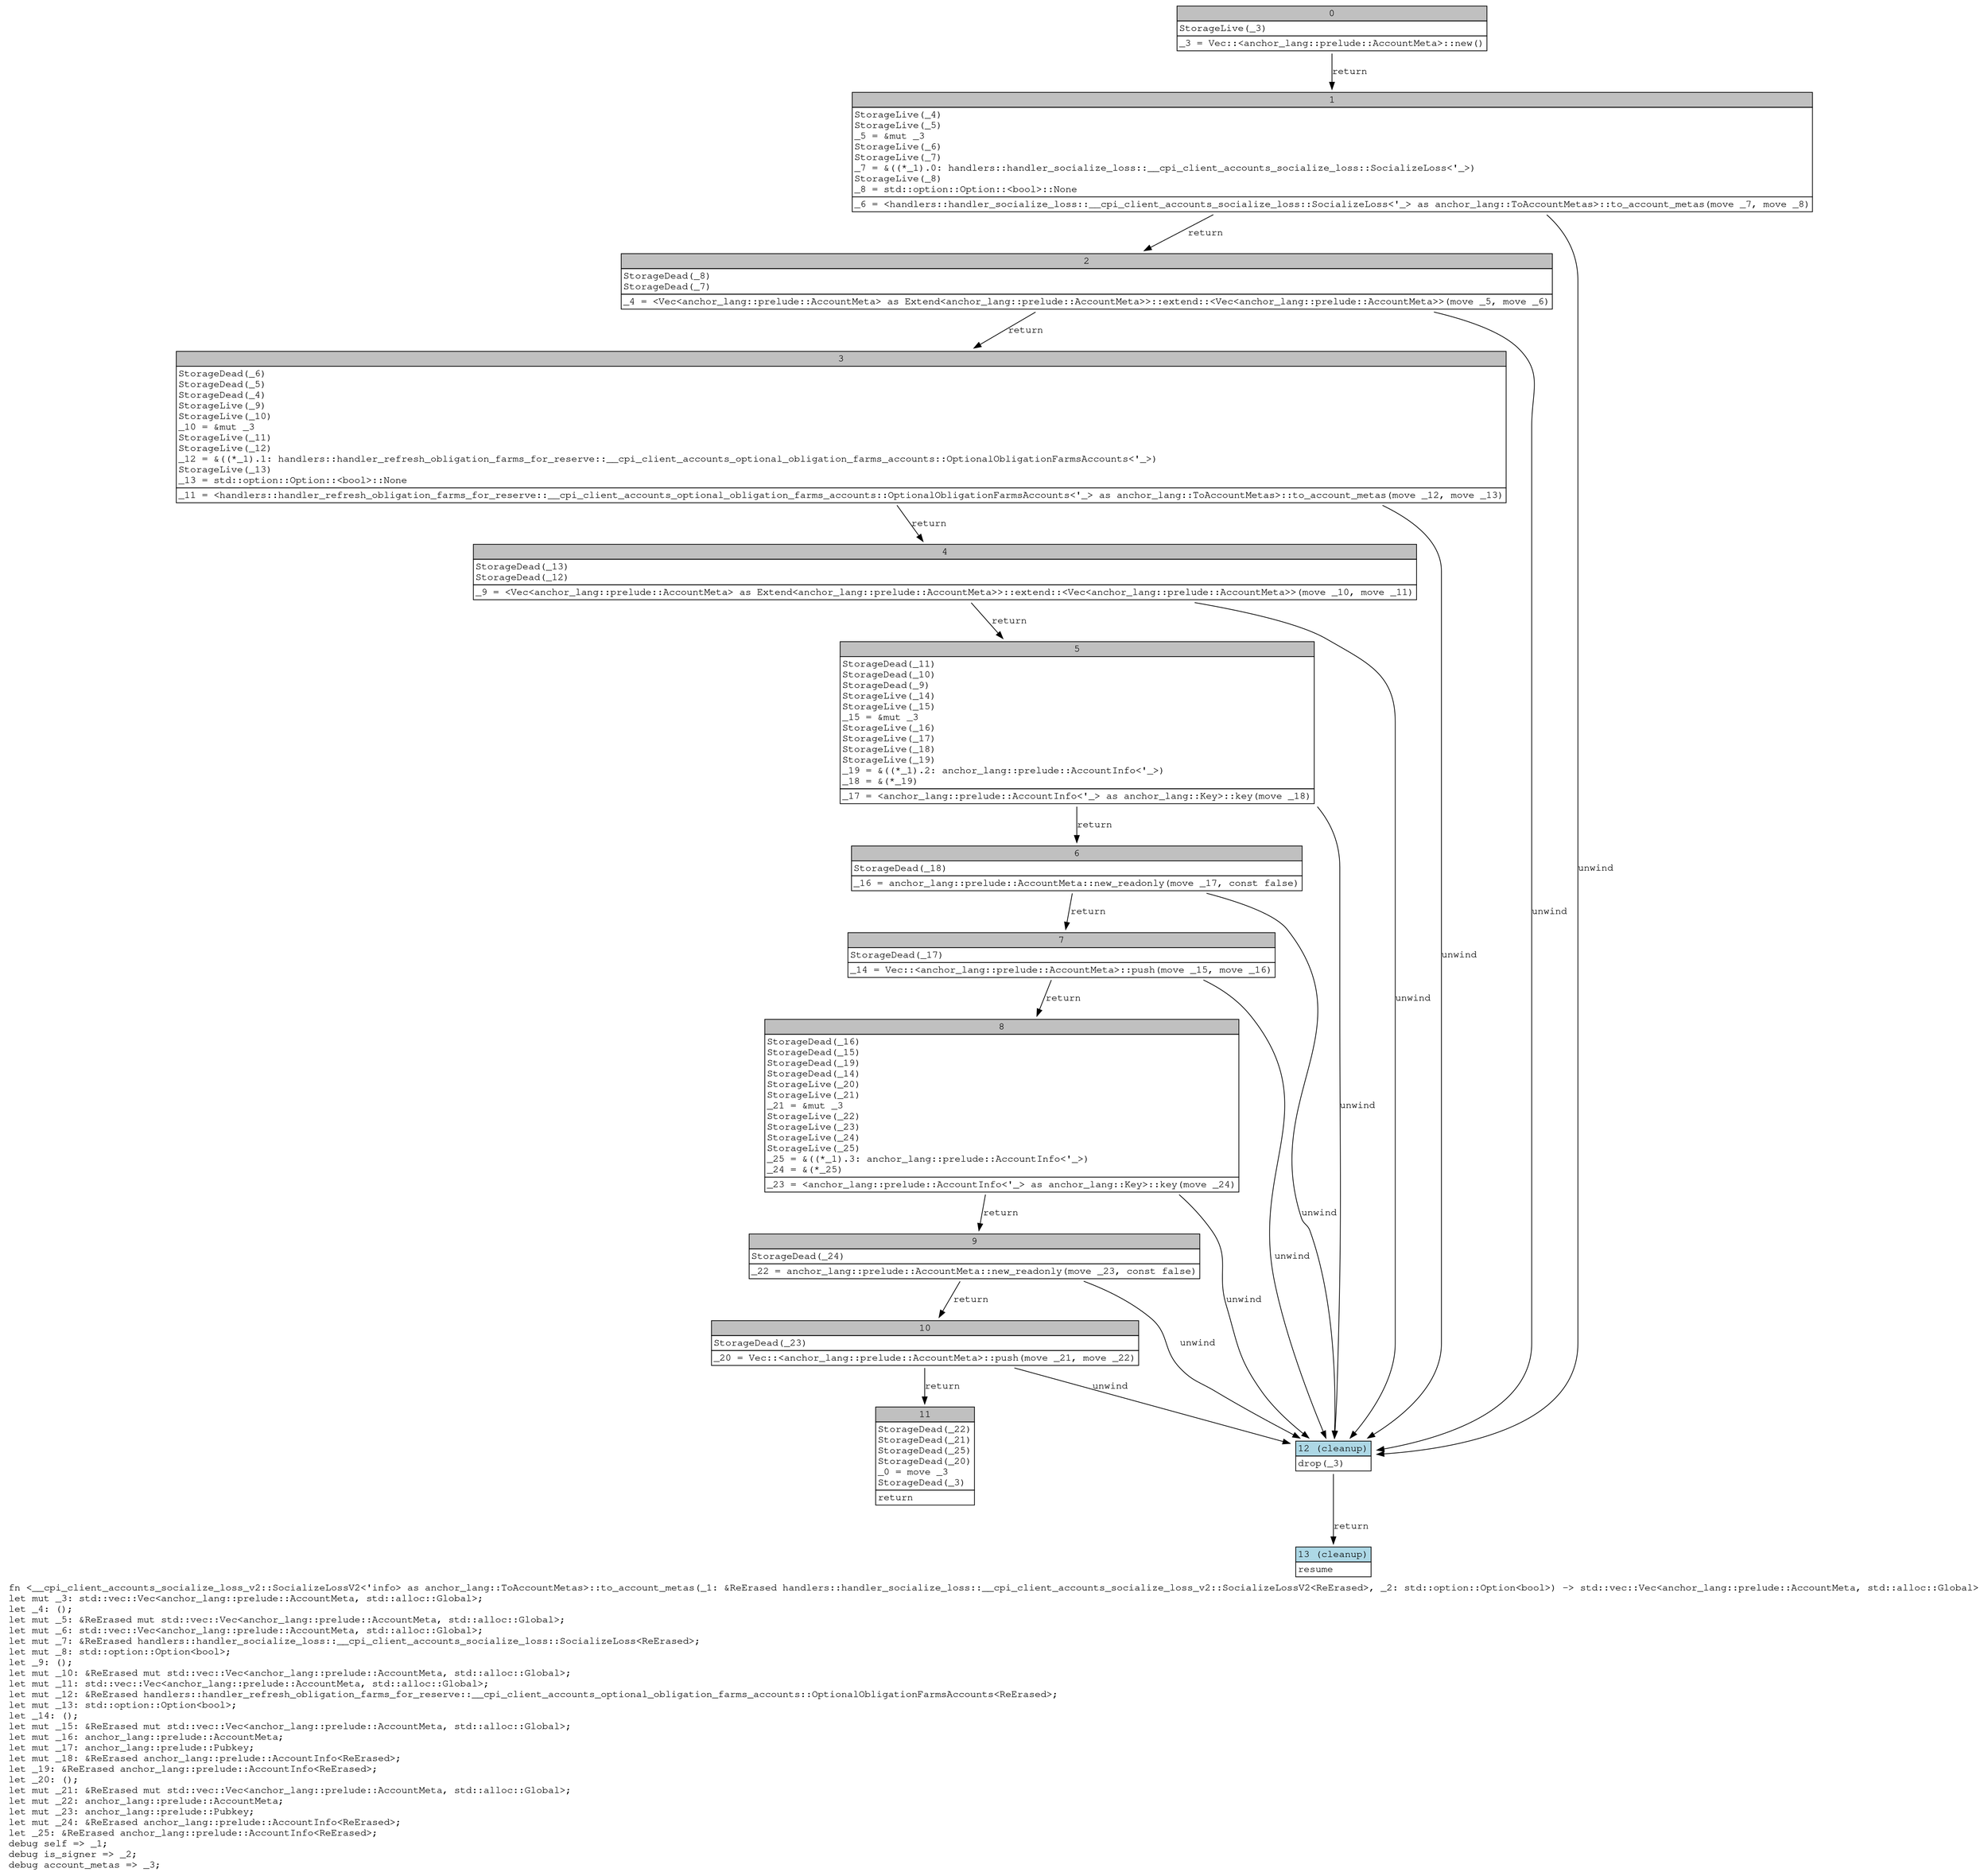 digraph Mir_0_5717 {
    graph [fontname="Courier, monospace"];
    node [fontname="Courier, monospace"];
    edge [fontname="Courier, monospace"];
    label=<fn &lt;__cpi_client_accounts_socialize_loss_v2::SocializeLossV2&lt;'info&gt; as anchor_lang::ToAccountMetas&gt;::to_account_metas(_1: &amp;ReErased handlers::handler_socialize_loss::__cpi_client_accounts_socialize_loss_v2::SocializeLossV2&lt;ReErased&gt;, _2: std::option::Option&lt;bool&gt;) -&gt; std::vec::Vec&lt;anchor_lang::prelude::AccountMeta, std::alloc::Global&gt;<br align="left"/>let mut _3: std::vec::Vec&lt;anchor_lang::prelude::AccountMeta, std::alloc::Global&gt;;<br align="left"/>let _4: ();<br align="left"/>let mut _5: &amp;ReErased mut std::vec::Vec&lt;anchor_lang::prelude::AccountMeta, std::alloc::Global&gt;;<br align="left"/>let mut _6: std::vec::Vec&lt;anchor_lang::prelude::AccountMeta, std::alloc::Global&gt;;<br align="left"/>let mut _7: &amp;ReErased handlers::handler_socialize_loss::__cpi_client_accounts_socialize_loss::SocializeLoss&lt;ReErased&gt;;<br align="left"/>let mut _8: std::option::Option&lt;bool&gt;;<br align="left"/>let _9: ();<br align="left"/>let mut _10: &amp;ReErased mut std::vec::Vec&lt;anchor_lang::prelude::AccountMeta, std::alloc::Global&gt;;<br align="left"/>let mut _11: std::vec::Vec&lt;anchor_lang::prelude::AccountMeta, std::alloc::Global&gt;;<br align="left"/>let mut _12: &amp;ReErased handlers::handler_refresh_obligation_farms_for_reserve::__cpi_client_accounts_optional_obligation_farms_accounts::OptionalObligationFarmsAccounts&lt;ReErased&gt;;<br align="left"/>let mut _13: std::option::Option&lt;bool&gt;;<br align="left"/>let _14: ();<br align="left"/>let mut _15: &amp;ReErased mut std::vec::Vec&lt;anchor_lang::prelude::AccountMeta, std::alloc::Global&gt;;<br align="left"/>let mut _16: anchor_lang::prelude::AccountMeta;<br align="left"/>let mut _17: anchor_lang::prelude::Pubkey;<br align="left"/>let mut _18: &amp;ReErased anchor_lang::prelude::AccountInfo&lt;ReErased&gt;;<br align="left"/>let _19: &amp;ReErased anchor_lang::prelude::AccountInfo&lt;ReErased&gt;;<br align="left"/>let _20: ();<br align="left"/>let mut _21: &amp;ReErased mut std::vec::Vec&lt;anchor_lang::prelude::AccountMeta, std::alloc::Global&gt;;<br align="left"/>let mut _22: anchor_lang::prelude::AccountMeta;<br align="left"/>let mut _23: anchor_lang::prelude::Pubkey;<br align="left"/>let mut _24: &amp;ReErased anchor_lang::prelude::AccountInfo&lt;ReErased&gt;;<br align="left"/>let _25: &amp;ReErased anchor_lang::prelude::AccountInfo&lt;ReErased&gt;;<br align="left"/>debug self =&gt; _1;<br align="left"/>debug is_signer =&gt; _2;<br align="left"/>debug account_metas =&gt; _3;<br align="left"/>>;
    bb0__0_5717 [shape="none", label=<<table border="0" cellborder="1" cellspacing="0"><tr><td bgcolor="gray" align="center" colspan="1">0</td></tr><tr><td align="left" balign="left">StorageLive(_3)<br/></td></tr><tr><td align="left">_3 = Vec::&lt;anchor_lang::prelude::AccountMeta&gt;::new()</td></tr></table>>];
    bb1__0_5717 [shape="none", label=<<table border="0" cellborder="1" cellspacing="0"><tr><td bgcolor="gray" align="center" colspan="1">1</td></tr><tr><td align="left" balign="left">StorageLive(_4)<br/>StorageLive(_5)<br/>_5 = &amp;mut _3<br/>StorageLive(_6)<br/>StorageLive(_7)<br/>_7 = &amp;((*_1).0: handlers::handler_socialize_loss::__cpi_client_accounts_socialize_loss::SocializeLoss&lt;'_&gt;)<br/>StorageLive(_8)<br/>_8 = std::option::Option::&lt;bool&gt;::None<br/></td></tr><tr><td align="left">_6 = &lt;handlers::handler_socialize_loss::__cpi_client_accounts_socialize_loss::SocializeLoss&lt;'_&gt; as anchor_lang::ToAccountMetas&gt;::to_account_metas(move _7, move _8)</td></tr></table>>];
    bb2__0_5717 [shape="none", label=<<table border="0" cellborder="1" cellspacing="0"><tr><td bgcolor="gray" align="center" colspan="1">2</td></tr><tr><td align="left" balign="left">StorageDead(_8)<br/>StorageDead(_7)<br/></td></tr><tr><td align="left">_4 = &lt;Vec&lt;anchor_lang::prelude::AccountMeta&gt; as Extend&lt;anchor_lang::prelude::AccountMeta&gt;&gt;::extend::&lt;Vec&lt;anchor_lang::prelude::AccountMeta&gt;&gt;(move _5, move _6)</td></tr></table>>];
    bb3__0_5717 [shape="none", label=<<table border="0" cellborder="1" cellspacing="0"><tr><td bgcolor="gray" align="center" colspan="1">3</td></tr><tr><td align="left" balign="left">StorageDead(_6)<br/>StorageDead(_5)<br/>StorageDead(_4)<br/>StorageLive(_9)<br/>StorageLive(_10)<br/>_10 = &amp;mut _3<br/>StorageLive(_11)<br/>StorageLive(_12)<br/>_12 = &amp;((*_1).1: handlers::handler_refresh_obligation_farms_for_reserve::__cpi_client_accounts_optional_obligation_farms_accounts::OptionalObligationFarmsAccounts&lt;'_&gt;)<br/>StorageLive(_13)<br/>_13 = std::option::Option::&lt;bool&gt;::None<br/></td></tr><tr><td align="left">_11 = &lt;handlers::handler_refresh_obligation_farms_for_reserve::__cpi_client_accounts_optional_obligation_farms_accounts::OptionalObligationFarmsAccounts&lt;'_&gt; as anchor_lang::ToAccountMetas&gt;::to_account_metas(move _12, move _13)</td></tr></table>>];
    bb4__0_5717 [shape="none", label=<<table border="0" cellborder="1" cellspacing="0"><tr><td bgcolor="gray" align="center" colspan="1">4</td></tr><tr><td align="left" balign="left">StorageDead(_13)<br/>StorageDead(_12)<br/></td></tr><tr><td align="left">_9 = &lt;Vec&lt;anchor_lang::prelude::AccountMeta&gt; as Extend&lt;anchor_lang::prelude::AccountMeta&gt;&gt;::extend::&lt;Vec&lt;anchor_lang::prelude::AccountMeta&gt;&gt;(move _10, move _11)</td></tr></table>>];
    bb5__0_5717 [shape="none", label=<<table border="0" cellborder="1" cellspacing="0"><tr><td bgcolor="gray" align="center" colspan="1">5</td></tr><tr><td align="left" balign="left">StorageDead(_11)<br/>StorageDead(_10)<br/>StorageDead(_9)<br/>StorageLive(_14)<br/>StorageLive(_15)<br/>_15 = &amp;mut _3<br/>StorageLive(_16)<br/>StorageLive(_17)<br/>StorageLive(_18)<br/>StorageLive(_19)<br/>_19 = &amp;((*_1).2: anchor_lang::prelude::AccountInfo&lt;'_&gt;)<br/>_18 = &amp;(*_19)<br/></td></tr><tr><td align="left">_17 = &lt;anchor_lang::prelude::AccountInfo&lt;'_&gt; as anchor_lang::Key&gt;::key(move _18)</td></tr></table>>];
    bb6__0_5717 [shape="none", label=<<table border="0" cellborder="1" cellspacing="0"><tr><td bgcolor="gray" align="center" colspan="1">6</td></tr><tr><td align="left" balign="left">StorageDead(_18)<br/></td></tr><tr><td align="left">_16 = anchor_lang::prelude::AccountMeta::new_readonly(move _17, const false)</td></tr></table>>];
    bb7__0_5717 [shape="none", label=<<table border="0" cellborder="1" cellspacing="0"><tr><td bgcolor="gray" align="center" colspan="1">7</td></tr><tr><td align="left" balign="left">StorageDead(_17)<br/></td></tr><tr><td align="left">_14 = Vec::&lt;anchor_lang::prelude::AccountMeta&gt;::push(move _15, move _16)</td></tr></table>>];
    bb8__0_5717 [shape="none", label=<<table border="0" cellborder="1" cellspacing="0"><tr><td bgcolor="gray" align="center" colspan="1">8</td></tr><tr><td align="left" balign="left">StorageDead(_16)<br/>StorageDead(_15)<br/>StorageDead(_19)<br/>StorageDead(_14)<br/>StorageLive(_20)<br/>StorageLive(_21)<br/>_21 = &amp;mut _3<br/>StorageLive(_22)<br/>StorageLive(_23)<br/>StorageLive(_24)<br/>StorageLive(_25)<br/>_25 = &amp;((*_1).3: anchor_lang::prelude::AccountInfo&lt;'_&gt;)<br/>_24 = &amp;(*_25)<br/></td></tr><tr><td align="left">_23 = &lt;anchor_lang::prelude::AccountInfo&lt;'_&gt; as anchor_lang::Key&gt;::key(move _24)</td></tr></table>>];
    bb9__0_5717 [shape="none", label=<<table border="0" cellborder="1" cellspacing="0"><tr><td bgcolor="gray" align="center" colspan="1">9</td></tr><tr><td align="left" balign="left">StorageDead(_24)<br/></td></tr><tr><td align="left">_22 = anchor_lang::prelude::AccountMeta::new_readonly(move _23, const false)</td></tr></table>>];
    bb10__0_5717 [shape="none", label=<<table border="0" cellborder="1" cellspacing="0"><tr><td bgcolor="gray" align="center" colspan="1">10</td></tr><tr><td align="left" balign="left">StorageDead(_23)<br/></td></tr><tr><td align="left">_20 = Vec::&lt;anchor_lang::prelude::AccountMeta&gt;::push(move _21, move _22)</td></tr></table>>];
    bb11__0_5717 [shape="none", label=<<table border="0" cellborder="1" cellspacing="0"><tr><td bgcolor="gray" align="center" colspan="1">11</td></tr><tr><td align="left" balign="left">StorageDead(_22)<br/>StorageDead(_21)<br/>StorageDead(_25)<br/>StorageDead(_20)<br/>_0 = move _3<br/>StorageDead(_3)<br/></td></tr><tr><td align="left">return</td></tr></table>>];
    bb12__0_5717 [shape="none", label=<<table border="0" cellborder="1" cellspacing="0"><tr><td bgcolor="lightblue" align="center" colspan="1">12 (cleanup)</td></tr><tr><td align="left">drop(_3)</td></tr></table>>];
    bb13__0_5717 [shape="none", label=<<table border="0" cellborder="1" cellspacing="0"><tr><td bgcolor="lightblue" align="center" colspan="1">13 (cleanup)</td></tr><tr><td align="left">resume</td></tr></table>>];
    bb0__0_5717 -> bb1__0_5717 [label="return"];
    bb1__0_5717 -> bb2__0_5717 [label="return"];
    bb1__0_5717 -> bb12__0_5717 [label="unwind"];
    bb2__0_5717 -> bb3__0_5717 [label="return"];
    bb2__0_5717 -> bb12__0_5717 [label="unwind"];
    bb3__0_5717 -> bb4__0_5717 [label="return"];
    bb3__0_5717 -> bb12__0_5717 [label="unwind"];
    bb4__0_5717 -> bb5__0_5717 [label="return"];
    bb4__0_5717 -> bb12__0_5717 [label="unwind"];
    bb5__0_5717 -> bb6__0_5717 [label="return"];
    bb5__0_5717 -> bb12__0_5717 [label="unwind"];
    bb6__0_5717 -> bb7__0_5717 [label="return"];
    bb6__0_5717 -> bb12__0_5717 [label="unwind"];
    bb7__0_5717 -> bb8__0_5717 [label="return"];
    bb7__0_5717 -> bb12__0_5717 [label="unwind"];
    bb8__0_5717 -> bb9__0_5717 [label="return"];
    bb8__0_5717 -> bb12__0_5717 [label="unwind"];
    bb9__0_5717 -> bb10__0_5717 [label="return"];
    bb9__0_5717 -> bb12__0_5717 [label="unwind"];
    bb10__0_5717 -> bb11__0_5717 [label="return"];
    bb10__0_5717 -> bb12__0_5717 [label="unwind"];
    bb12__0_5717 -> bb13__0_5717 [label="return"];
}
